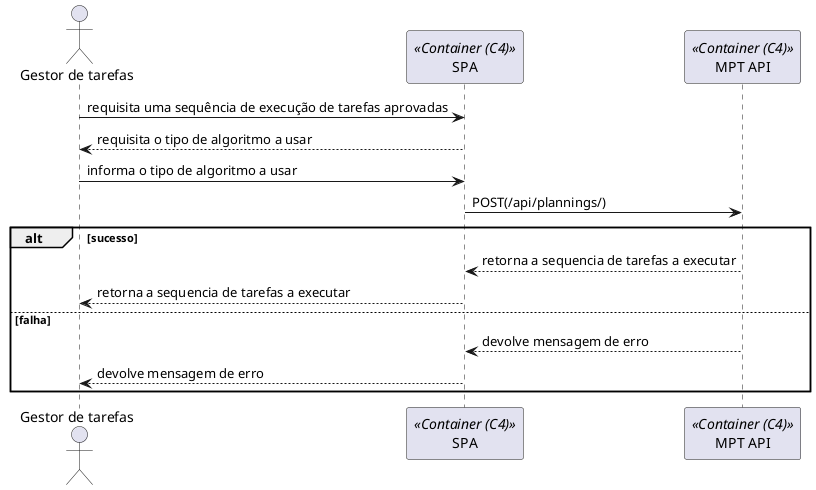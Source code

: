 @startuml

actor "Gestor de tarefas" as Actor
participant "SPA" as Container <<Container (C4)>>
participant "MPT API" as API <<Container (C4)>>

Actor -> Container: requisita uma sequência de execução de tarefas aprovadas
Container --> Actor: requisita o tipo de algoritmo a usar
Actor -> Container: informa o tipo de algoritmo a usar

Container -> API: POST(/api/plannings/)


alt sucesso
    API --> Container: retorna a sequencia de tarefas a executar
    Container --> Actor: retorna a sequencia de tarefas a executar
else falha
    API --> Container: devolve mensagem de erro
    Container --> Actor: devolve mensagem de erro
end

@enduml
